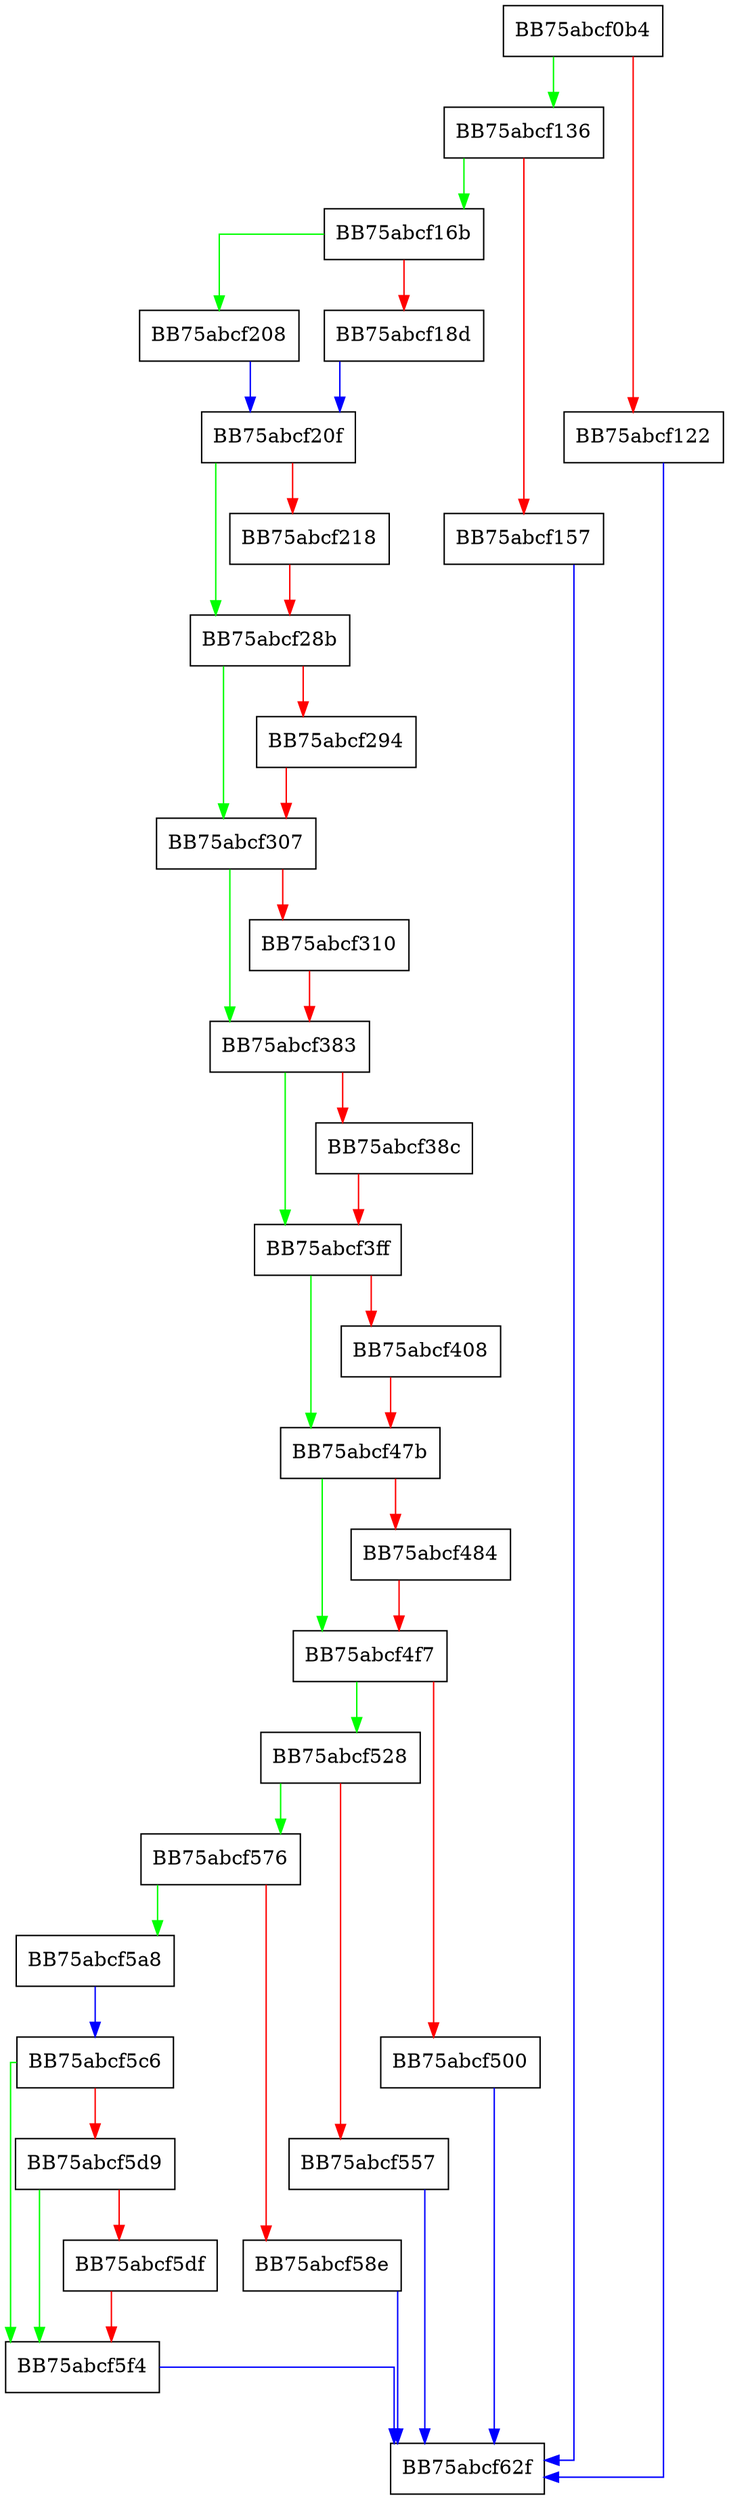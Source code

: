 digraph SendTelemetry {
  node [shape="box"];
  graph [splines=ortho];
  BB75abcf0b4 -> BB75abcf136 [color="green"];
  BB75abcf0b4 -> BB75abcf122 [color="red"];
  BB75abcf122 -> BB75abcf62f [color="blue"];
  BB75abcf136 -> BB75abcf16b [color="green"];
  BB75abcf136 -> BB75abcf157 [color="red"];
  BB75abcf157 -> BB75abcf62f [color="blue"];
  BB75abcf16b -> BB75abcf208 [color="green"];
  BB75abcf16b -> BB75abcf18d [color="red"];
  BB75abcf18d -> BB75abcf20f [color="blue"];
  BB75abcf208 -> BB75abcf20f [color="blue"];
  BB75abcf20f -> BB75abcf28b [color="green"];
  BB75abcf20f -> BB75abcf218 [color="red"];
  BB75abcf218 -> BB75abcf28b [color="red"];
  BB75abcf28b -> BB75abcf307 [color="green"];
  BB75abcf28b -> BB75abcf294 [color="red"];
  BB75abcf294 -> BB75abcf307 [color="red"];
  BB75abcf307 -> BB75abcf383 [color="green"];
  BB75abcf307 -> BB75abcf310 [color="red"];
  BB75abcf310 -> BB75abcf383 [color="red"];
  BB75abcf383 -> BB75abcf3ff [color="green"];
  BB75abcf383 -> BB75abcf38c [color="red"];
  BB75abcf38c -> BB75abcf3ff [color="red"];
  BB75abcf3ff -> BB75abcf47b [color="green"];
  BB75abcf3ff -> BB75abcf408 [color="red"];
  BB75abcf408 -> BB75abcf47b [color="red"];
  BB75abcf47b -> BB75abcf4f7 [color="green"];
  BB75abcf47b -> BB75abcf484 [color="red"];
  BB75abcf484 -> BB75abcf4f7 [color="red"];
  BB75abcf4f7 -> BB75abcf528 [color="green"];
  BB75abcf4f7 -> BB75abcf500 [color="red"];
  BB75abcf500 -> BB75abcf62f [color="blue"];
  BB75abcf528 -> BB75abcf576 [color="green"];
  BB75abcf528 -> BB75abcf557 [color="red"];
  BB75abcf557 -> BB75abcf62f [color="blue"];
  BB75abcf576 -> BB75abcf5a8 [color="green"];
  BB75abcf576 -> BB75abcf58e [color="red"];
  BB75abcf58e -> BB75abcf62f [color="blue"];
  BB75abcf5a8 -> BB75abcf5c6 [color="blue"];
  BB75abcf5c6 -> BB75abcf5f4 [color="green"];
  BB75abcf5c6 -> BB75abcf5d9 [color="red"];
  BB75abcf5d9 -> BB75abcf5f4 [color="green"];
  BB75abcf5d9 -> BB75abcf5df [color="red"];
  BB75abcf5df -> BB75abcf5f4 [color="red"];
  BB75abcf5f4 -> BB75abcf62f [color="blue"];
}